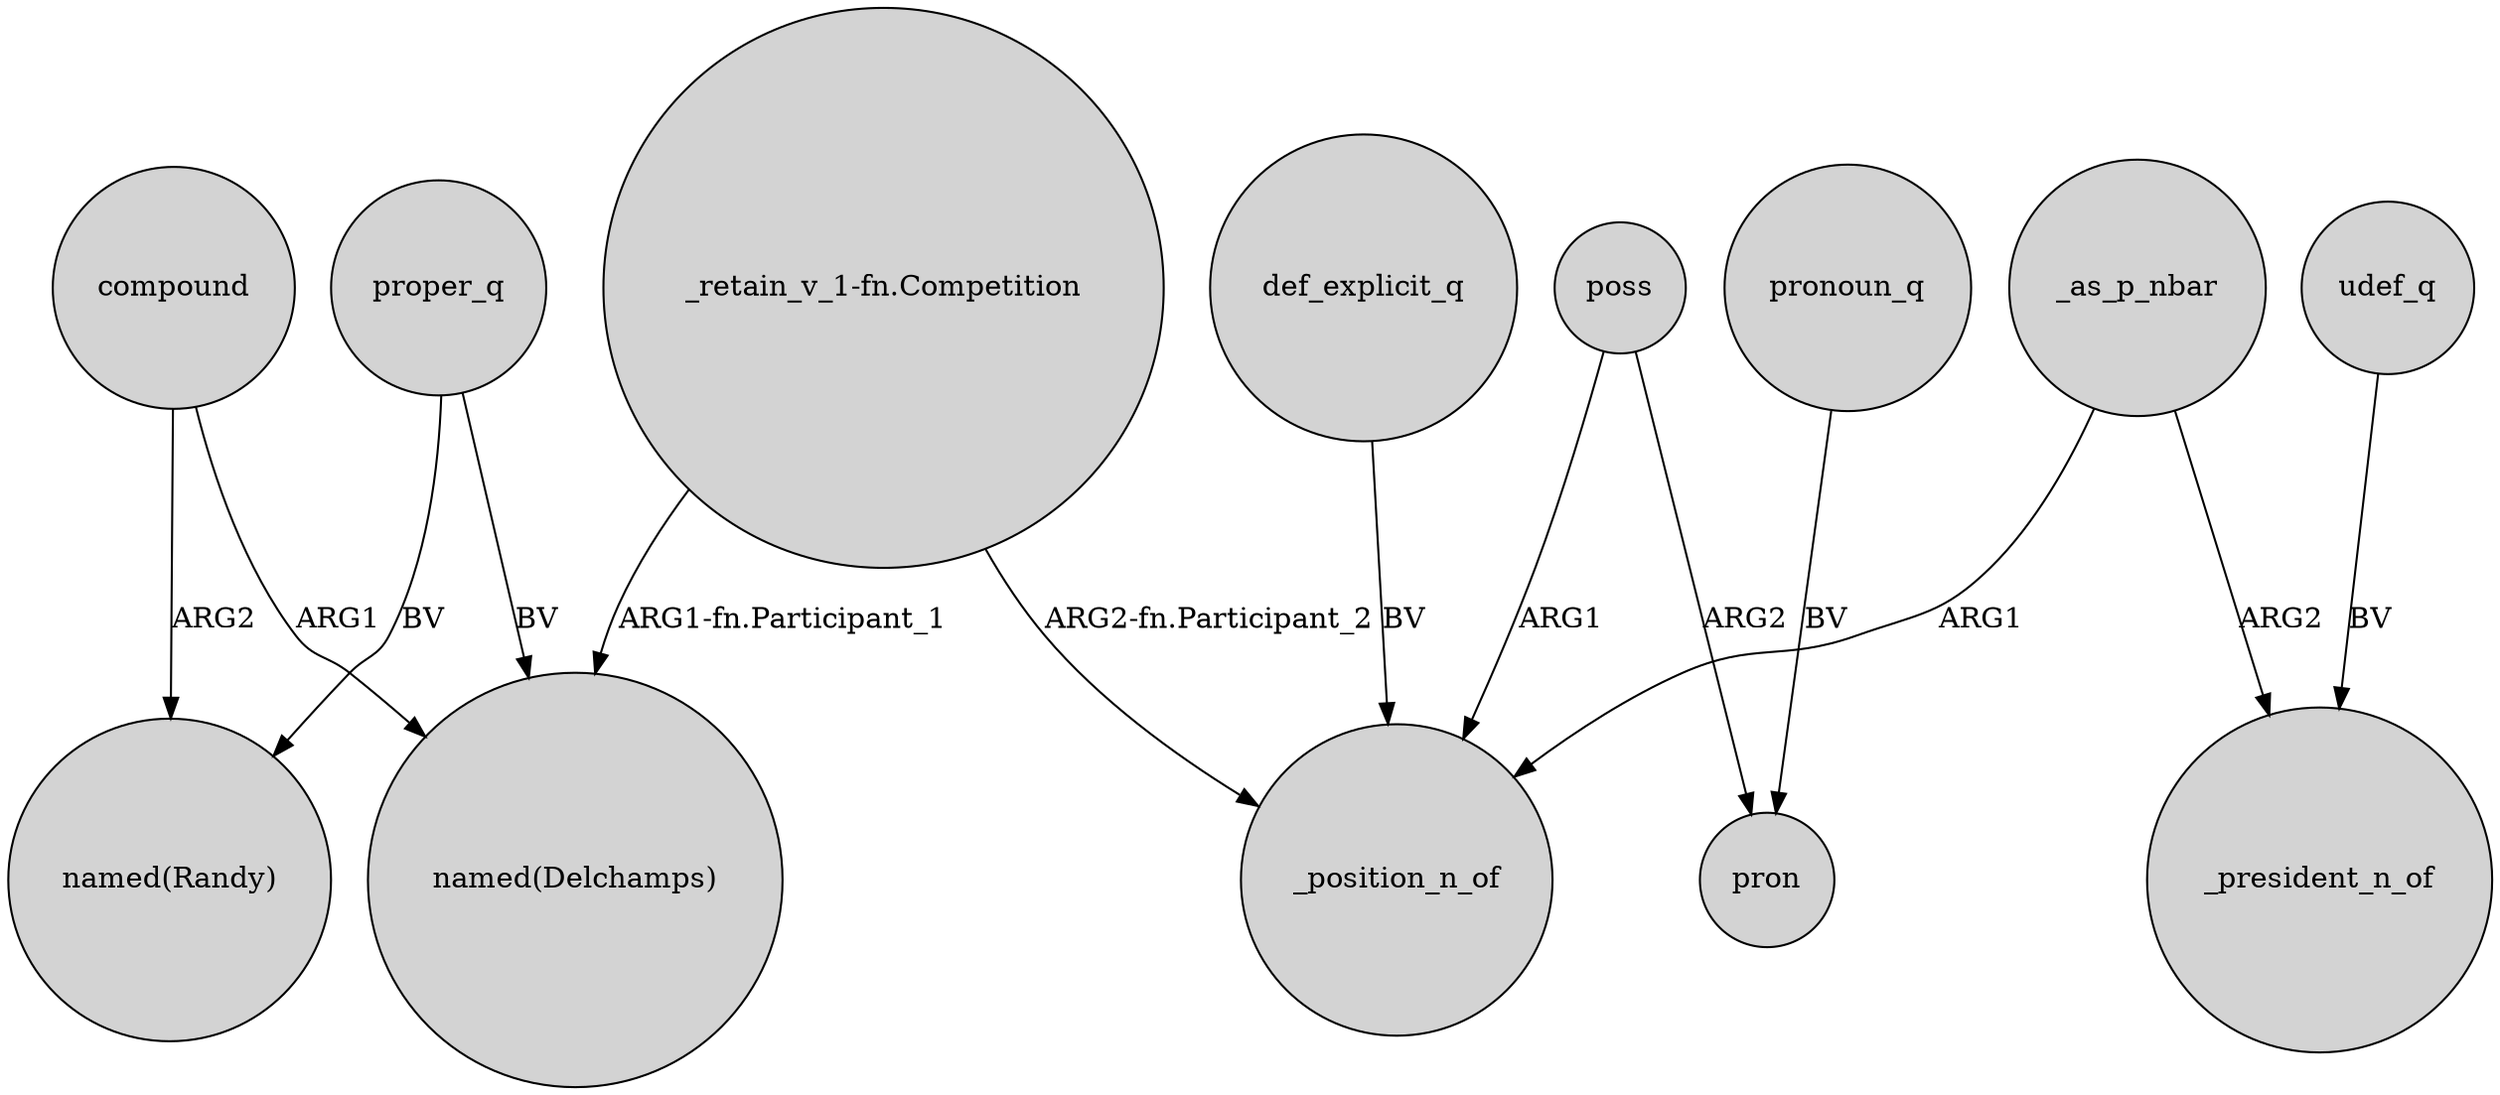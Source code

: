digraph {
	node [shape=circle style=filled]
	proper_q -> "named(Delchamps)" [label=BV]
	compound -> "named(Delchamps)" [label=ARG1]
	def_explicit_q -> _position_n_of [label=BV]
	"_retain_v_1-fn.Competition" -> _position_n_of [label="ARG2-fn.Participant_2"]
	poss -> pron [label=ARG2]
	udef_q -> _president_n_of [label=BV]
	_as_p_nbar -> _position_n_of [label=ARG1]
	compound -> "named(Randy)" [label=ARG2]
	pronoun_q -> pron [label=BV]
	proper_q -> "named(Randy)" [label=BV]
	_as_p_nbar -> _president_n_of [label=ARG2]
	poss -> _position_n_of [label=ARG1]
	"_retain_v_1-fn.Competition" -> "named(Delchamps)" [label="ARG1-fn.Participant_1"]
}
